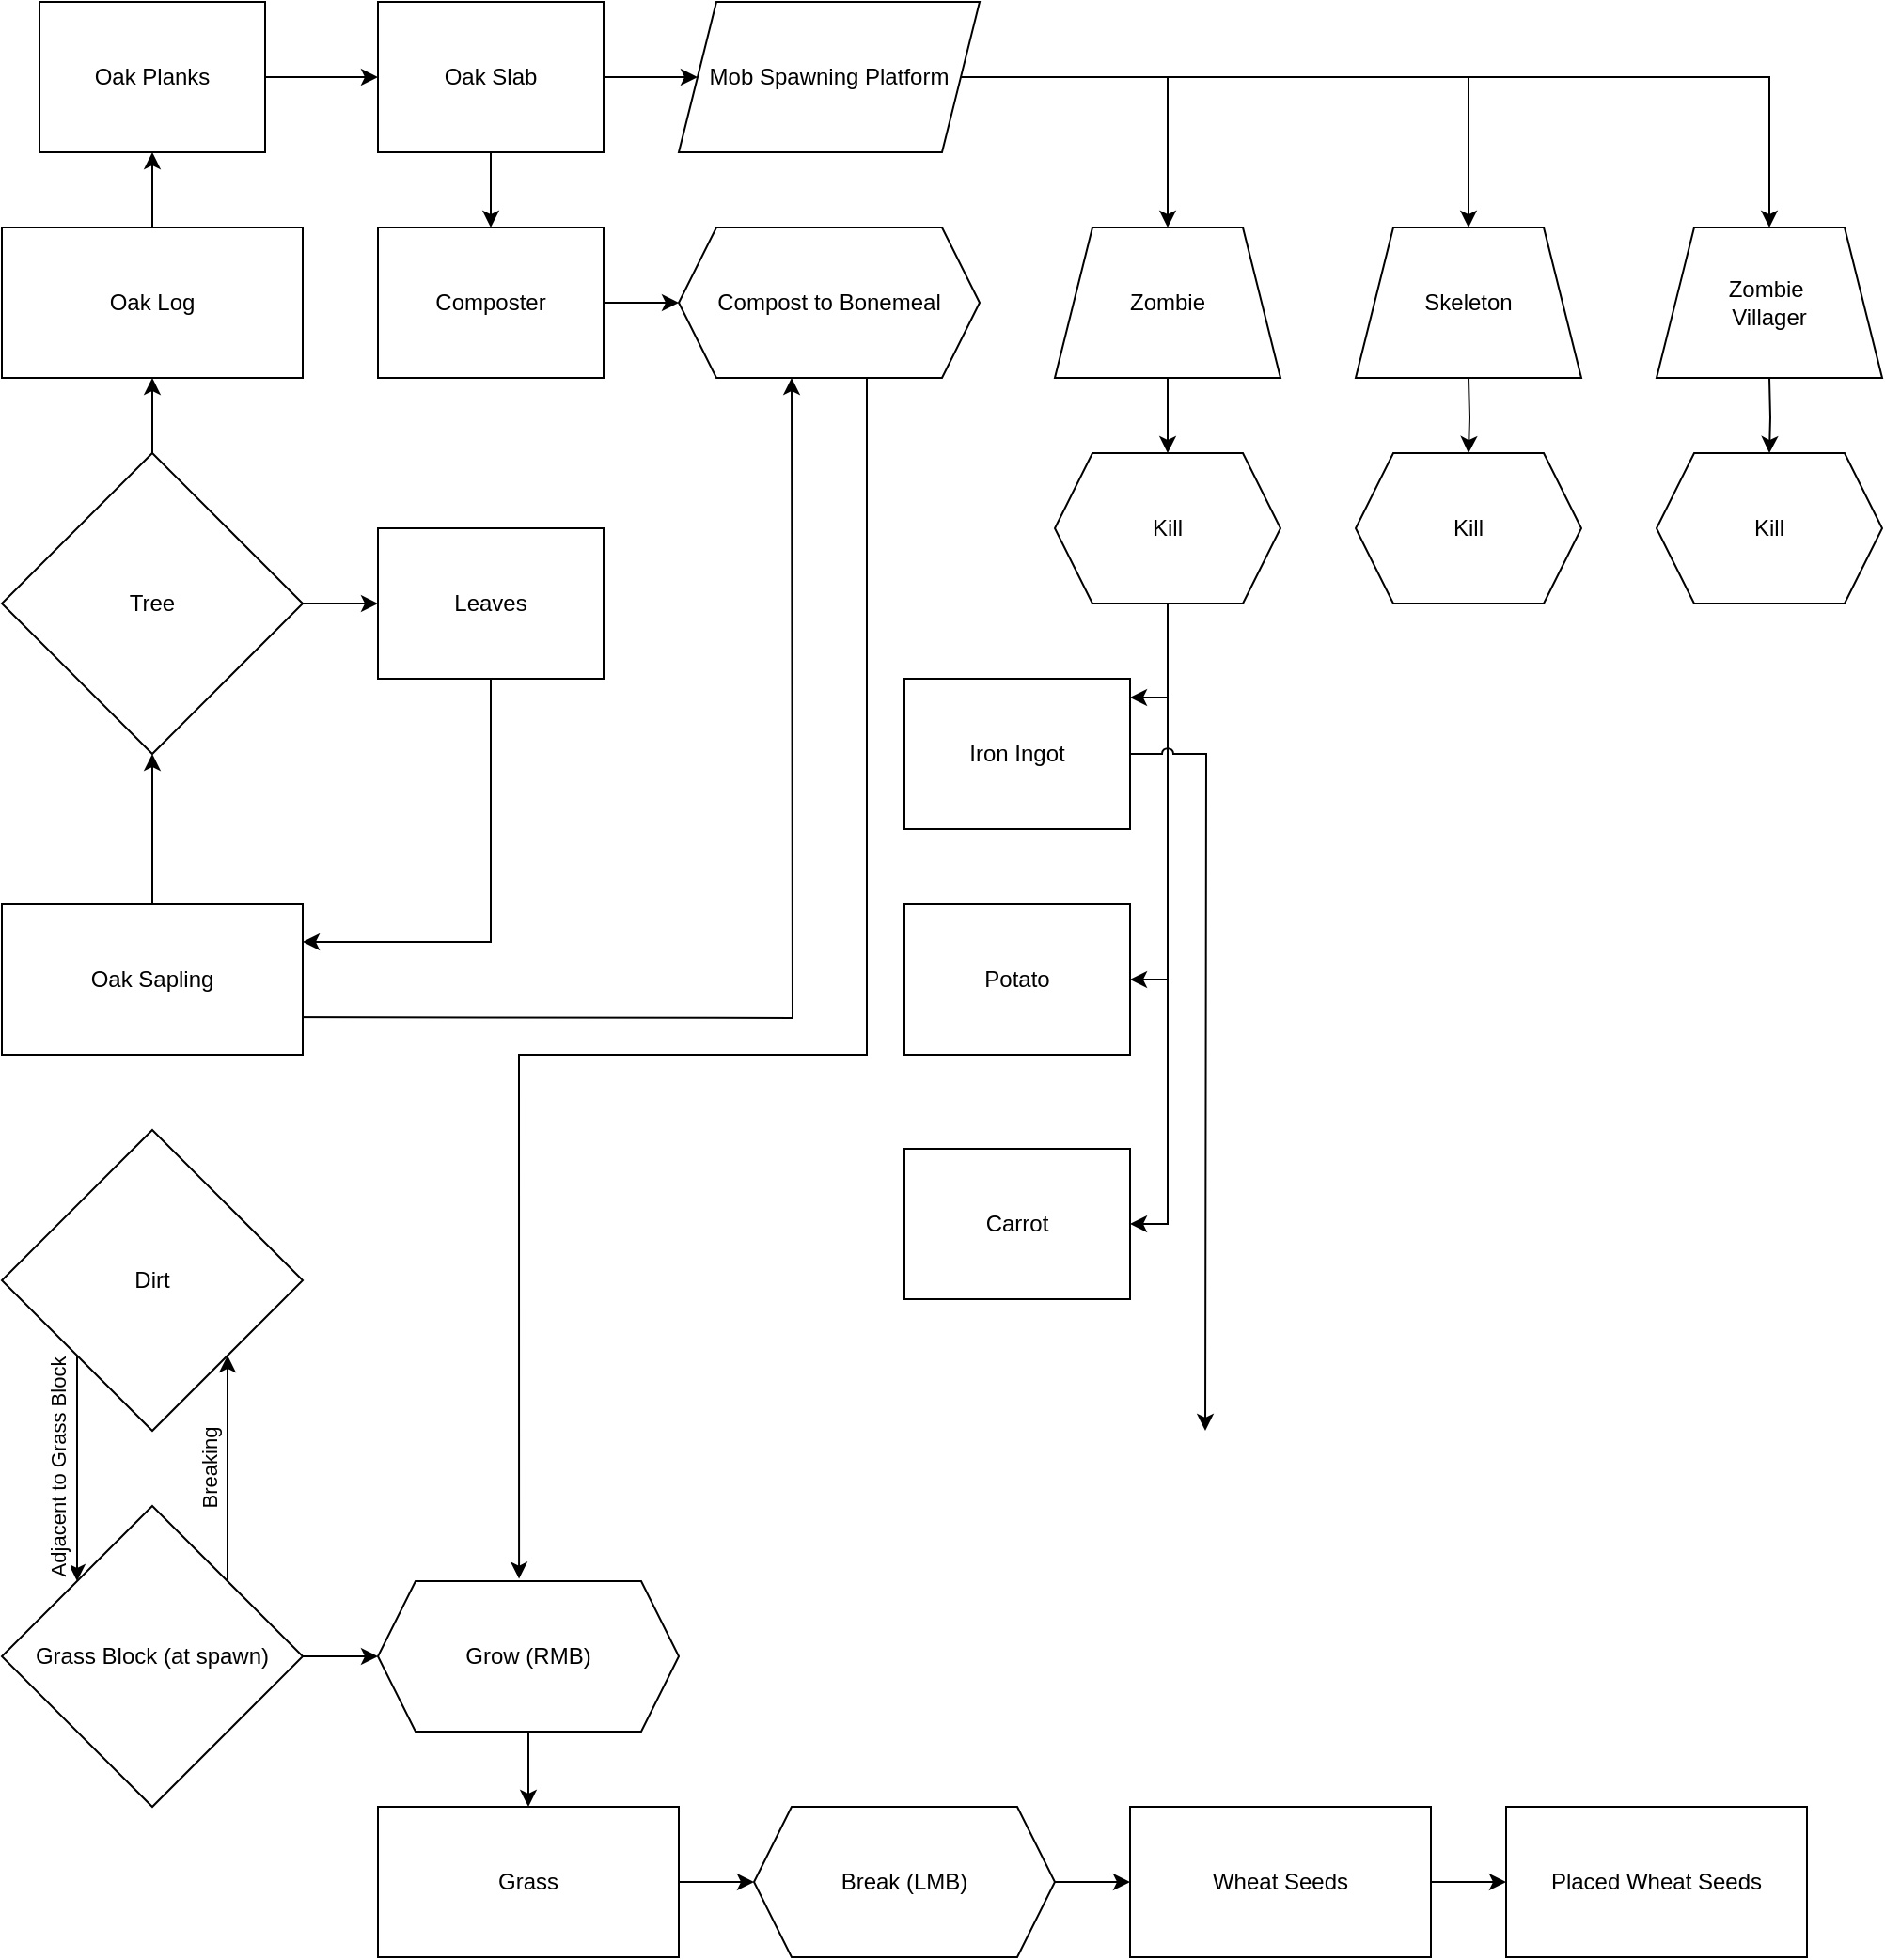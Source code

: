 <mxfile version="21.6.9" type="github">
  <diagram name="Page-1" id="3v3_eF956rP9R1qmj_aP">
    <mxGraphModel dx="1195" dy="652" grid="1" gridSize="10" guides="1" tooltips="1" connect="1" arrows="1" fold="1" page="1" pageScale="1" pageWidth="850" pageHeight="1100" math="0" shadow="0">
      <root>
        <mxCell id="0" />
        <mxCell id="1" parent="0" />
        <mxCell id="5JplayVHaoEpiO4tG7-x-13" style="edgeStyle=orthogonalEdgeStyle;rounded=0;orthogonalLoop=1;jettySize=auto;html=1;exitX=1;exitY=0.5;exitDx=0;exitDy=0;entryX=0;entryY=0.5;entryDx=0;entryDy=0;" edge="1" parent="1" source="5JplayVHaoEpiO4tG7-x-1" target="5JplayVHaoEpiO4tG7-x-10">
          <mxGeometry relative="1" as="geometry" />
        </mxCell>
        <mxCell id="5JplayVHaoEpiO4tG7-x-17" value="" style="edgeStyle=orthogonalEdgeStyle;rounded=0;orthogonalLoop=1;jettySize=auto;html=1;" edge="1" parent="1" source="5JplayVHaoEpiO4tG7-x-1" target="5JplayVHaoEpiO4tG7-x-16">
          <mxGeometry relative="1" as="geometry" />
        </mxCell>
        <mxCell id="5JplayVHaoEpiO4tG7-x-1" value="Tree" style="rhombus;whiteSpace=wrap;html=1;" vertex="1" parent="1">
          <mxGeometry x="40" y="280" width="160" height="160" as="geometry" />
        </mxCell>
        <mxCell id="5JplayVHaoEpiO4tG7-x-33" style="edgeStyle=orthogonalEdgeStyle;rounded=0;orthogonalLoop=1;jettySize=auto;html=1;exitX=1;exitY=0;exitDx=0;exitDy=0;entryX=1;entryY=1;entryDx=0;entryDy=0;" edge="1" parent="1" source="5JplayVHaoEpiO4tG7-x-5" target="5JplayVHaoEpiO4tG7-x-6">
          <mxGeometry relative="1" as="geometry" />
        </mxCell>
        <mxCell id="5JplayVHaoEpiO4tG7-x-43" value="Breaking" style="edgeLabel;html=1;align=center;verticalAlign=middle;resizable=0;points=[];rotation=-90;" vertex="1" connectable="0" parent="5JplayVHaoEpiO4tG7-x-33">
          <mxGeometry x="-0.064" relative="1" as="geometry">
            <mxPoint x="-10" y="-4" as="offset" />
          </mxGeometry>
        </mxCell>
        <mxCell id="5JplayVHaoEpiO4tG7-x-47" style="edgeStyle=orthogonalEdgeStyle;rounded=0;orthogonalLoop=1;jettySize=auto;html=1;exitX=1;exitY=0.5;exitDx=0;exitDy=0;entryX=0;entryY=0.5;entryDx=0;entryDy=0;" edge="1" parent="1" source="5JplayVHaoEpiO4tG7-x-5" target="5JplayVHaoEpiO4tG7-x-46">
          <mxGeometry relative="1" as="geometry" />
        </mxCell>
        <mxCell id="5JplayVHaoEpiO4tG7-x-5" value="Grass Block (at spawn)" style="rhombus;whiteSpace=wrap;html=1;" vertex="1" parent="1">
          <mxGeometry x="40" y="840" width="160" height="160" as="geometry" />
        </mxCell>
        <mxCell id="5JplayVHaoEpiO4tG7-x-32" style="edgeStyle=orthogonalEdgeStyle;rounded=0;orthogonalLoop=1;jettySize=auto;html=1;exitX=0;exitY=1;exitDx=0;exitDy=0;entryX=0;entryY=0;entryDx=0;entryDy=0;" edge="1" parent="1" source="5JplayVHaoEpiO4tG7-x-6" target="5JplayVHaoEpiO4tG7-x-5">
          <mxGeometry relative="1" as="geometry" />
        </mxCell>
        <mxCell id="5JplayVHaoEpiO4tG7-x-45" value="&lt;div&gt;Adjacent to Grass Block&lt;/div&gt;" style="edgeLabel;html=1;align=center;verticalAlign=middle;resizable=0;points=[];rotation=-90;" vertex="1" connectable="0" parent="5JplayVHaoEpiO4tG7-x-32">
          <mxGeometry x="-0.172" y="2" relative="1" as="geometry">
            <mxPoint x="-12" y="10" as="offset" />
          </mxGeometry>
        </mxCell>
        <mxCell id="5JplayVHaoEpiO4tG7-x-6" value="&lt;div&gt;Dirt&lt;br&gt;&lt;/div&gt;" style="rhombus;whiteSpace=wrap;html=1;" vertex="1" parent="1">
          <mxGeometry x="40" y="640" width="160" height="160" as="geometry" />
        </mxCell>
        <mxCell id="5JplayVHaoEpiO4tG7-x-27" style="edgeStyle=orthogonalEdgeStyle;rounded=0;orthogonalLoop=1;jettySize=auto;html=1;exitX=0.5;exitY=1;exitDx=0;exitDy=0;entryX=1;entryY=0.25;entryDx=0;entryDy=0;" edge="1" parent="1" source="5JplayVHaoEpiO4tG7-x-10" target="5JplayVHaoEpiO4tG7-x-14">
          <mxGeometry relative="1" as="geometry" />
        </mxCell>
        <mxCell id="5JplayVHaoEpiO4tG7-x-10" value="Leaves" style="rounded=0;whiteSpace=wrap;html=1;" vertex="1" parent="1">
          <mxGeometry x="240" y="320" width="120" height="80" as="geometry" />
        </mxCell>
        <mxCell id="5JplayVHaoEpiO4tG7-x-15" style="edgeStyle=orthogonalEdgeStyle;rounded=0;orthogonalLoop=1;jettySize=auto;html=1;entryX=0.5;entryY=1;entryDx=0;entryDy=0;" edge="1" parent="1" source="5JplayVHaoEpiO4tG7-x-14" target="5JplayVHaoEpiO4tG7-x-1">
          <mxGeometry relative="1" as="geometry" />
        </mxCell>
        <mxCell id="5JplayVHaoEpiO4tG7-x-42" style="edgeStyle=orthogonalEdgeStyle;rounded=0;orthogonalLoop=1;jettySize=auto;html=1;exitX=1;exitY=0.75;exitDx=0;exitDy=0;" edge="1" parent="1">
          <mxGeometry relative="1" as="geometry">
            <mxPoint x="180" y="580" as="sourcePoint" />
            <mxPoint x="460" y="240.0" as="targetPoint" />
          </mxGeometry>
        </mxCell>
        <mxCell id="5JplayVHaoEpiO4tG7-x-14" value="&lt;div&gt;Oak Sapling&lt;/div&gt;" style="rounded=0;whiteSpace=wrap;html=1;" vertex="1" parent="1">
          <mxGeometry x="40" y="520" width="160" height="80" as="geometry" />
        </mxCell>
        <mxCell id="5JplayVHaoEpiO4tG7-x-21" value="" style="edgeStyle=orthogonalEdgeStyle;rounded=0;orthogonalLoop=1;jettySize=auto;html=1;" edge="1" parent="1" source="5JplayVHaoEpiO4tG7-x-16" target="5JplayVHaoEpiO4tG7-x-18">
          <mxGeometry relative="1" as="geometry" />
        </mxCell>
        <mxCell id="5JplayVHaoEpiO4tG7-x-16" value="Oak Log" style="rounded=0;whiteSpace=wrap;html=1;" vertex="1" parent="1">
          <mxGeometry x="40" y="160" width="160" height="80" as="geometry" />
        </mxCell>
        <mxCell id="5JplayVHaoEpiO4tG7-x-23" value="" style="edgeStyle=orthogonalEdgeStyle;rounded=0;orthogonalLoop=1;jettySize=auto;html=1;" edge="1" parent="1" source="5JplayVHaoEpiO4tG7-x-18" target="5JplayVHaoEpiO4tG7-x-22">
          <mxGeometry relative="1" as="geometry" />
        </mxCell>
        <mxCell id="5JplayVHaoEpiO4tG7-x-18" value="Oak Planks" style="rounded=0;whiteSpace=wrap;html=1;" vertex="1" parent="1">
          <mxGeometry x="60" y="40" width="120" height="80" as="geometry" />
        </mxCell>
        <mxCell id="5JplayVHaoEpiO4tG7-x-26" style="edgeStyle=orthogonalEdgeStyle;rounded=0;orthogonalLoop=1;jettySize=auto;html=1;exitX=0.5;exitY=1;exitDx=0;exitDy=0;entryX=0.5;entryY=0;entryDx=0;entryDy=0;" edge="1" parent="1" source="5JplayVHaoEpiO4tG7-x-22" target="5JplayVHaoEpiO4tG7-x-25">
          <mxGeometry relative="1" as="geometry" />
        </mxCell>
        <mxCell id="5JplayVHaoEpiO4tG7-x-60" style="edgeStyle=orthogonalEdgeStyle;rounded=0;orthogonalLoop=1;jettySize=auto;html=1;exitX=1;exitY=0.5;exitDx=0;exitDy=0;entryX=0;entryY=0.5;entryDx=0;entryDy=0;" edge="1" parent="1" source="5JplayVHaoEpiO4tG7-x-22" target="5JplayVHaoEpiO4tG7-x-59">
          <mxGeometry relative="1" as="geometry" />
        </mxCell>
        <mxCell id="5JplayVHaoEpiO4tG7-x-22" value="Oak Slab" style="rounded=0;whiteSpace=wrap;html=1;" vertex="1" parent="1">
          <mxGeometry x="240" y="40" width="120" height="80" as="geometry" />
        </mxCell>
        <mxCell id="5JplayVHaoEpiO4tG7-x-48" style="edgeStyle=orthogonalEdgeStyle;rounded=0;orthogonalLoop=1;jettySize=auto;html=1;exitX=1;exitY=0.5;exitDx=0;exitDy=0;entryX=0;entryY=0.5;entryDx=0;entryDy=0;" edge="1" parent="1" source="5JplayVHaoEpiO4tG7-x-25" target="5JplayVHaoEpiO4tG7-x-41">
          <mxGeometry relative="1" as="geometry" />
        </mxCell>
        <mxCell id="5JplayVHaoEpiO4tG7-x-25" value="Composter" style="rounded=0;whiteSpace=wrap;html=1;" vertex="1" parent="1">
          <mxGeometry x="240" y="160" width="120" height="80" as="geometry" />
        </mxCell>
        <mxCell id="5JplayVHaoEpiO4tG7-x-92" style="edgeStyle=orthogonalEdgeStyle;rounded=0;orthogonalLoop=1;jettySize=auto;html=1;exitX=0.625;exitY=1;exitDx=0;exitDy=0;entryX=0.469;entryY=-0.015;entryDx=0;entryDy=0;entryPerimeter=0;" edge="1" parent="1" source="5JplayVHaoEpiO4tG7-x-41" target="5JplayVHaoEpiO4tG7-x-46">
          <mxGeometry relative="1" as="geometry">
            <Array as="points">
              <mxPoint x="500" y="600" />
              <mxPoint x="315" y="600" />
            </Array>
          </mxGeometry>
        </mxCell>
        <mxCell id="5JplayVHaoEpiO4tG7-x-41" value="Compost to Bonemeal" style="shape=hexagon;perimeter=hexagonPerimeter2;whiteSpace=wrap;html=1;fixedSize=1;" vertex="1" parent="1">
          <mxGeometry x="400" y="160" width="160" height="80" as="geometry" />
        </mxCell>
        <mxCell id="5JplayVHaoEpiO4tG7-x-51" style="edgeStyle=orthogonalEdgeStyle;rounded=0;orthogonalLoop=1;jettySize=auto;html=1;exitX=0.5;exitY=1;exitDx=0;exitDy=0;entryX=0.5;entryY=0;entryDx=0;entryDy=0;" edge="1" parent="1" source="5JplayVHaoEpiO4tG7-x-46" target="5JplayVHaoEpiO4tG7-x-50">
          <mxGeometry relative="1" as="geometry" />
        </mxCell>
        <mxCell id="5JplayVHaoEpiO4tG7-x-46" value="Grow (RMB)" style="shape=hexagon;perimeter=hexagonPerimeter2;whiteSpace=wrap;html=1;fixedSize=1;" vertex="1" parent="1">
          <mxGeometry x="240" y="880" width="160" height="80" as="geometry" />
        </mxCell>
        <mxCell id="5JplayVHaoEpiO4tG7-x-53" style="edgeStyle=orthogonalEdgeStyle;rounded=0;orthogonalLoop=1;jettySize=auto;html=1;exitX=1;exitY=0.5;exitDx=0;exitDy=0;entryX=0;entryY=0.5;entryDx=0;entryDy=0;" edge="1" parent="1" source="5JplayVHaoEpiO4tG7-x-50" target="5JplayVHaoEpiO4tG7-x-52">
          <mxGeometry relative="1" as="geometry" />
        </mxCell>
        <mxCell id="5JplayVHaoEpiO4tG7-x-50" value="Grass" style="rounded=0;whiteSpace=wrap;html=1;" vertex="1" parent="1">
          <mxGeometry x="240" y="1000" width="160" height="80" as="geometry" />
        </mxCell>
        <mxCell id="5JplayVHaoEpiO4tG7-x-58" style="edgeStyle=orthogonalEdgeStyle;rounded=0;orthogonalLoop=1;jettySize=auto;html=1;exitX=1;exitY=0.5;exitDx=0;exitDy=0;entryX=0;entryY=0.5;entryDx=0;entryDy=0;" edge="1" parent="1" source="5JplayVHaoEpiO4tG7-x-52" target="5JplayVHaoEpiO4tG7-x-57">
          <mxGeometry relative="1" as="geometry" />
        </mxCell>
        <mxCell id="5JplayVHaoEpiO4tG7-x-52" value="&lt;div&gt;Break (LMB)&lt;/div&gt;" style="shape=hexagon;perimeter=hexagonPerimeter2;whiteSpace=wrap;html=1;fixedSize=1;" vertex="1" parent="1">
          <mxGeometry x="440" y="1000" width="160" height="80" as="geometry" />
        </mxCell>
        <mxCell id="5JplayVHaoEpiO4tG7-x-67" value="" style="edgeStyle=orthogonalEdgeStyle;rounded=0;orthogonalLoop=1;jettySize=auto;html=1;" edge="1" parent="1" source="5JplayVHaoEpiO4tG7-x-57" target="5JplayVHaoEpiO4tG7-x-66">
          <mxGeometry relative="1" as="geometry" />
        </mxCell>
        <mxCell id="5JplayVHaoEpiO4tG7-x-57" value="Wheat Seeds" style="rounded=0;whiteSpace=wrap;html=1;" vertex="1" parent="1">
          <mxGeometry x="640" y="1000" width="160" height="80" as="geometry" />
        </mxCell>
        <mxCell id="5JplayVHaoEpiO4tG7-x-64" style="edgeStyle=orthogonalEdgeStyle;rounded=0;orthogonalLoop=1;jettySize=auto;html=1;exitX=1;exitY=0.5;exitDx=0;exitDy=0;" edge="1" parent="1" source="5JplayVHaoEpiO4tG7-x-59" target="5JplayVHaoEpiO4tG7-x-62">
          <mxGeometry relative="1" as="geometry" />
        </mxCell>
        <mxCell id="5JplayVHaoEpiO4tG7-x-65" style="edgeStyle=orthogonalEdgeStyle;rounded=0;orthogonalLoop=1;jettySize=auto;html=1;exitX=1;exitY=0.5;exitDx=0;exitDy=0;entryX=0.5;entryY=0;entryDx=0;entryDy=0;" edge="1" parent="1" source="5JplayVHaoEpiO4tG7-x-59" target="5JplayVHaoEpiO4tG7-x-63">
          <mxGeometry relative="1" as="geometry" />
        </mxCell>
        <mxCell id="5JplayVHaoEpiO4tG7-x-80" style="edgeStyle=orthogonalEdgeStyle;rounded=0;orthogonalLoop=1;jettySize=auto;html=1;exitX=1;exitY=0.5;exitDx=0;exitDy=0;" edge="1" parent="1" source="5JplayVHaoEpiO4tG7-x-59" target="5JplayVHaoEpiO4tG7-x-77">
          <mxGeometry relative="1" as="geometry" />
        </mxCell>
        <mxCell id="5JplayVHaoEpiO4tG7-x-59" value="Mob Spawning Platform" style="shape=parallelogram;perimeter=parallelogramPerimeter;whiteSpace=wrap;html=1;fixedSize=1;" vertex="1" parent="1">
          <mxGeometry x="400" y="40" width="160" height="80" as="geometry" />
        </mxCell>
        <mxCell id="5JplayVHaoEpiO4tG7-x-70" value="" style="edgeStyle=orthogonalEdgeStyle;rounded=0;orthogonalLoop=1;jettySize=auto;html=1;" edge="1" parent="1" source="5JplayVHaoEpiO4tG7-x-62" target="5JplayVHaoEpiO4tG7-x-68">
          <mxGeometry relative="1" as="geometry" />
        </mxCell>
        <mxCell id="5JplayVHaoEpiO4tG7-x-62" value="Zombie" style="shape=trapezoid;perimeter=trapezoidPerimeter;whiteSpace=wrap;html=1;fixedSize=1;" vertex="1" parent="1">
          <mxGeometry x="600" y="160" width="120" height="80" as="geometry" />
        </mxCell>
        <mxCell id="5JplayVHaoEpiO4tG7-x-63" value="&lt;div&gt;Skeleton&lt;/div&gt;" style="shape=trapezoid;perimeter=trapezoidPerimeter;whiteSpace=wrap;html=1;fixedSize=1;" vertex="1" parent="1">
          <mxGeometry x="760" y="160" width="120" height="80" as="geometry" />
        </mxCell>
        <mxCell id="5JplayVHaoEpiO4tG7-x-66" value="Placed Wheat Seeds" style="rounded=0;whiteSpace=wrap;html=1;" vertex="1" parent="1">
          <mxGeometry x="840" y="1000" width="160" height="80" as="geometry" />
        </mxCell>
        <mxCell id="5JplayVHaoEpiO4tG7-x-86" style="edgeStyle=orthogonalEdgeStyle;rounded=0;orthogonalLoop=1;jettySize=auto;html=1;exitX=0.5;exitY=1;exitDx=0;exitDy=0;" edge="1" parent="1" source="5JplayVHaoEpiO4tG7-x-68">
          <mxGeometry relative="1" as="geometry">
            <mxPoint x="640" y="410" as="targetPoint" />
            <Array as="points">
              <mxPoint x="660" y="410" />
              <mxPoint x="640" y="410" />
            </Array>
          </mxGeometry>
        </mxCell>
        <mxCell id="5JplayVHaoEpiO4tG7-x-88" style="edgeStyle=orthogonalEdgeStyle;rounded=0;orthogonalLoop=1;jettySize=auto;html=1;exitX=0.5;exitY=1;exitDx=0;exitDy=0;entryX=1;entryY=0.5;entryDx=0;entryDy=0;" edge="1" parent="1" source="5JplayVHaoEpiO4tG7-x-68" target="5JplayVHaoEpiO4tG7-x-87">
          <mxGeometry relative="1" as="geometry" />
        </mxCell>
        <mxCell id="5JplayVHaoEpiO4tG7-x-90" style="edgeStyle=orthogonalEdgeStyle;rounded=0;orthogonalLoop=1;jettySize=auto;html=1;exitX=0.5;exitY=1;exitDx=0;exitDy=0;entryX=1;entryY=0.5;entryDx=0;entryDy=0;" edge="1" parent="1" source="5JplayVHaoEpiO4tG7-x-68" target="5JplayVHaoEpiO4tG7-x-89">
          <mxGeometry relative="1" as="geometry" />
        </mxCell>
        <mxCell id="5JplayVHaoEpiO4tG7-x-68" value="Kill" style="shape=hexagon;perimeter=hexagonPerimeter2;whiteSpace=wrap;html=1;fixedSize=1;" vertex="1" parent="1">
          <mxGeometry x="600" y="280" width="120" height="80" as="geometry" />
        </mxCell>
        <mxCell id="5JplayVHaoEpiO4tG7-x-73" value="" style="edgeStyle=orthogonalEdgeStyle;rounded=0;orthogonalLoop=1;jettySize=auto;html=1;" edge="1" parent="1" target="5JplayVHaoEpiO4tG7-x-74">
          <mxGeometry relative="1" as="geometry">
            <mxPoint x="820" y="240" as="sourcePoint" />
          </mxGeometry>
        </mxCell>
        <mxCell id="5JplayVHaoEpiO4tG7-x-74" value="Kill" style="shape=hexagon;perimeter=hexagonPerimeter2;whiteSpace=wrap;html=1;fixedSize=1;" vertex="1" parent="1">
          <mxGeometry x="760" y="280" width="120" height="80" as="geometry" />
        </mxCell>
        <mxCell id="5JplayVHaoEpiO4tG7-x-77" value="&lt;div&gt;Zombie&amp;nbsp;&lt;/div&gt;&lt;div&gt;Villager&lt;/div&gt;" style="shape=trapezoid;perimeter=trapezoidPerimeter;whiteSpace=wrap;html=1;fixedSize=1;" vertex="1" parent="1">
          <mxGeometry x="920" y="160" width="120" height="80" as="geometry" />
        </mxCell>
        <mxCell id="5JplayVHaoEpiO4tG7-x-78" value="" style="edgeStyle=orthogonalEdgeStyle;rounded=0;orthogonalLoop=1;jettySize=auto;html=1;" edge="1" parent="1" target="5JplayVHaoEpiO4tG7-x-79">
          <mxGeometry relative="1" as="geometry">
            <mxPoint x="980" y="240" as="sourcePoint" />
          </mxGeometry>
        </mxCell>
        <mxCell id="5JplayVHaoEpiO4tG7-x-79" value="Kill" style="shape=hexagon;perimeter=hexagonPerimeter2;whiteSpace=wrap;html=1;fixedSize=1;" vertex="1" parent="1">
          <mxGeometry x="920" y="280" width="120" height="80" as="geometry" />
        </mxCell>
        <mxCell id="5JplayVHaoEpiO4tG7-x-91" style="edgeStyle=orthogonalEdgeStyle;rounded=0;orthogonalLoop=1;jettySize=auto;html=1;exitX=1;exitY=0.5;exitDx=0;exitDy=0;jumpStyle=arc;" edge="1" parent="1" source="5JplayVHaoEpiO4tG7-x-84">
          <mxGeometry relative="1" as="geometry">
            <mxPoint x="680" y="800" as="targetPoint" />
          </mxGeometry>
        </mxCell>
        <mxCell id="5JplayVHaoEpiO4tG7-x-84" value="Iron Ingot" style="rounded=0;whiteSpace=wrap;html=1;" vertex="1" parent="1">
          <mxGeometry x="520" y="400" width="120" height="80" as="geometry" />
        </mxCell>
        <mxCell id="5JplayVHaoEpiO4tG7-x-87" value="Potato" style="rounded=0;whiteSpace=wrap;html=1;" vertex="1" parent="1">
          <mxGeometry x="520" y="520" width="120" height="80" as="geometry" />
        </mxCell>
        <mxCell id="5JplayVHaoEpiO4tG7-x-89" value="Carrot" style="rounded=0;whiteSpace=wrap;html=1;" vertex="1" parent="1">
          <mxGeometry x="520" y="650" width="120" height="80" as="geometry" />
        </mxCell>
      </root>
    </mxGraphModel>
  </diagram>
</mxfile>
